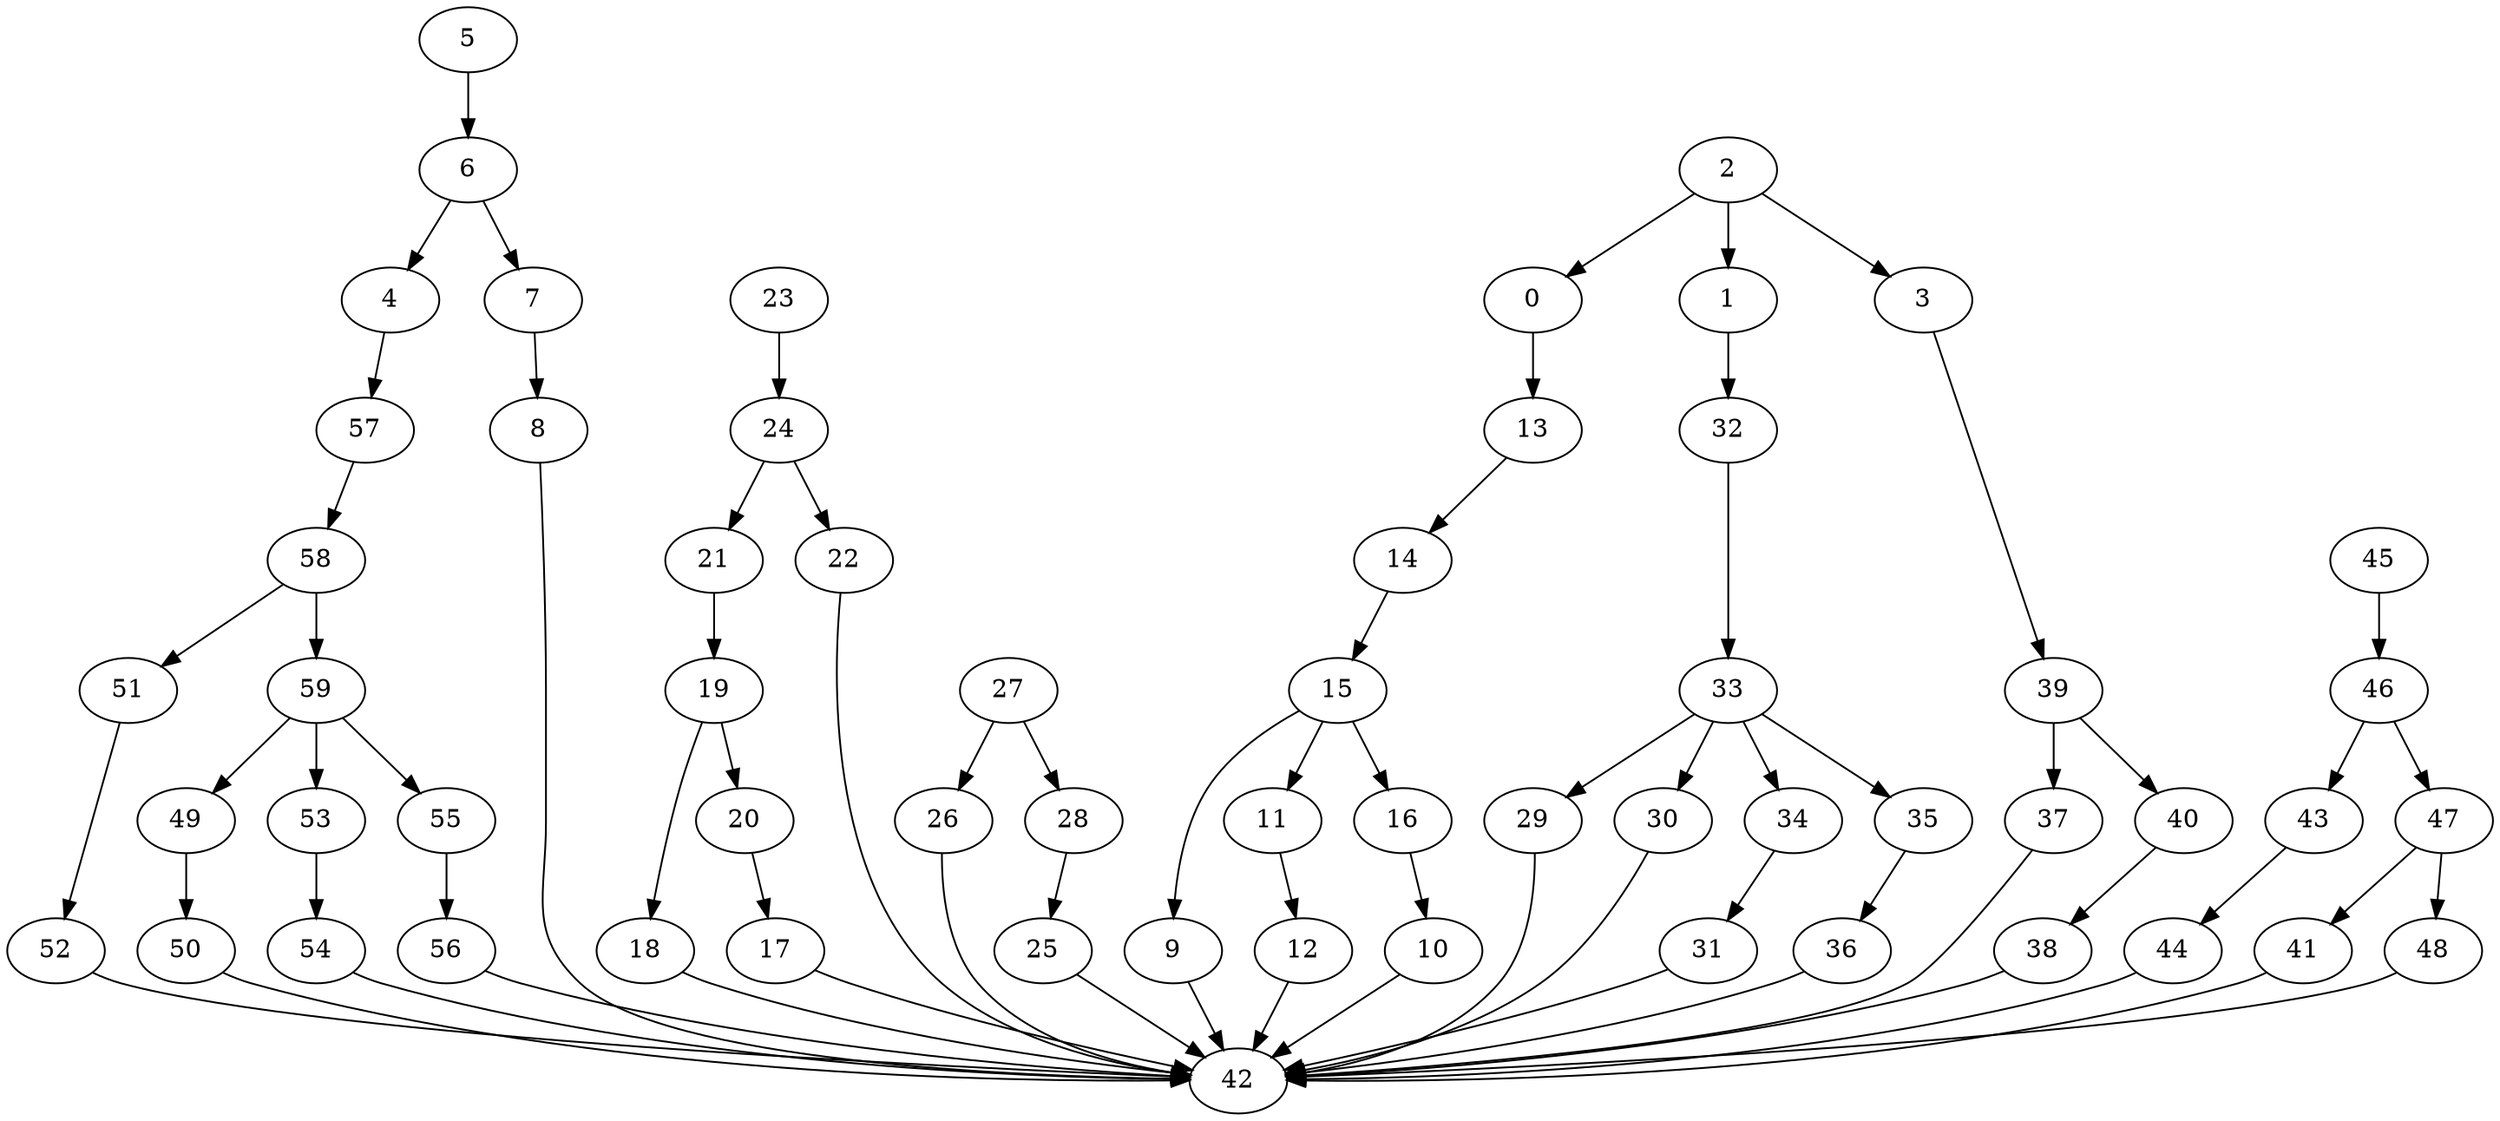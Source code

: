 strict digraph  {
0 [exec=188];
1 [exec=190];
2 [exec=171];
3 [exec=151];
4 [exec=127];
5 [exec=57];
6 [exec=118];
7 [exec=171];
8 [exec=149];
9 [exec=143];
10 [exec=74];
11 [exec=59];
12 [exec=84];
13 [exec=176];
14 [exec=105];
15 [exec=116];
16 [exec=161];
17 [exec=173];
18 [exec=72];
19 [exec=138];
20 [exec=67];
21 [exec=187];
22 [exec=58];
23 [exec=100];
24 [exec=154];
25 [exec=169];
26 [exec=140];
27 [exec=140];
28 [exec=121];
29 [exec=144];
30 [exec=114];
31 [exec=166];
32 [exec=126];
33 [exec=131];
34 [exec=95];
35 [exec=143];
36 [exec=97];
37 [exec=185];
38 [exec=98];
39 [exec=130];
40 [exec=197];
41 [exec=200];
42 [exec=83];
43 [exec=157];
44 [exec=124];
45 [exec=182];
46 [exec=119];
47 [exec=168];
48 [exec=138];
49 [exec=59];
50 [exec=155];
51 [exec=89];
52 [exec=101];
53 [exec=51];
54 [exec=172];
55 [exec=180];
56 [exec=161];
57 [exec=193];
58 [exec=106];
59 [exec=58];
0 -> 13  [comm=7];
1 -> 32  [comm=20];
2 -> 3  [comm=15];
2 -> 0  [comm=10];
2 -> 1  [comm=15];
3 -> 39  [comm=7];
4 -> 57  [comm=16];
5 -> 6  [comm=17];
6 -> 4  [comm=17];
6 -> 7  [comm=14];
7 -> 8  [comm=16];
8 -> 42  [comm=13];
9 -> 42  [comm=11];
10 -> 42  [comm=15];
11 -> 12  [comm=18];
12 -> 42  [comm=8];
13 -> 14  [comm=9];
14 -> 15  [comm=5];
15 -> 16  [comm=17];
15 -> 9  [comm=7];
15 -> 11  [comm=10];
16 -> 10  [comm=6];
17 -> 42  [comm=16];
18 -> 42  [comm=19];
19 -> 20  [comm=17];
19 -> 18  [comm=6];
20 -> 17  [comm=18];
21 -> 19  [comm=6];
22 -> 42  [comm=16];
23 -> 24  [comm=20];
24 -> 21  [comm=15];
24 -> 22  [comm=18];
25 -> 42  [comm=18];
26 -> 42  [comm=19];
27 -> 28  [comm=5];
27 -> 26  [comm=12];
28 -> 25  [comm=11];
29 -> 42  [comm=13];
30 -> 42  [comm=7];
31 -> 42  [comm=18];
32 -> 33  [comm=12];
33 -> 34  [comm=18];
33 -> 29  [comm=9];
33 -> 30  [comm=5];
33 -> 35  [comm=15];
34 -> 31  [comm=16];
35 -> 36  [comm=13];
36 -> 42  [comm=8];
37 -> 42  [comm=19];
38 -> 42  [comm=8];
39 -> 40  [comm=17];
39 -> 37  [comm=8];
40 -> 38  [comm=15];
41 -> 42  [comm=8];
43 -> 44  [comm=5];
44 -> 42  [comm=20];
45 -> 46  [comm=9];
46 -> 47  [comm=12];
46 -> 43  [comm=17];
47 -> 48  [comm=6];
47 -> 41  [comm=7];
48 -> 42  [comm=8];
49 -> 50  [comm=17];
50 -> 42  [comm=10];
51 -> 52  [comm=5];
52 -> 42  [comm=15];
53 -> 54  [comm=8];
54 -> 42  [comm=5];
55 -> 56  [comm=8];
56 -> 42  [comm=20];
57 -> 58  [comm=14];
58 -> 59  [comm=14];
58 -> 51  [comm=7];
59 -> 49  [comm=6];
59 -> 53  [comm=12];
59 -> 55  [comm=8];
}
